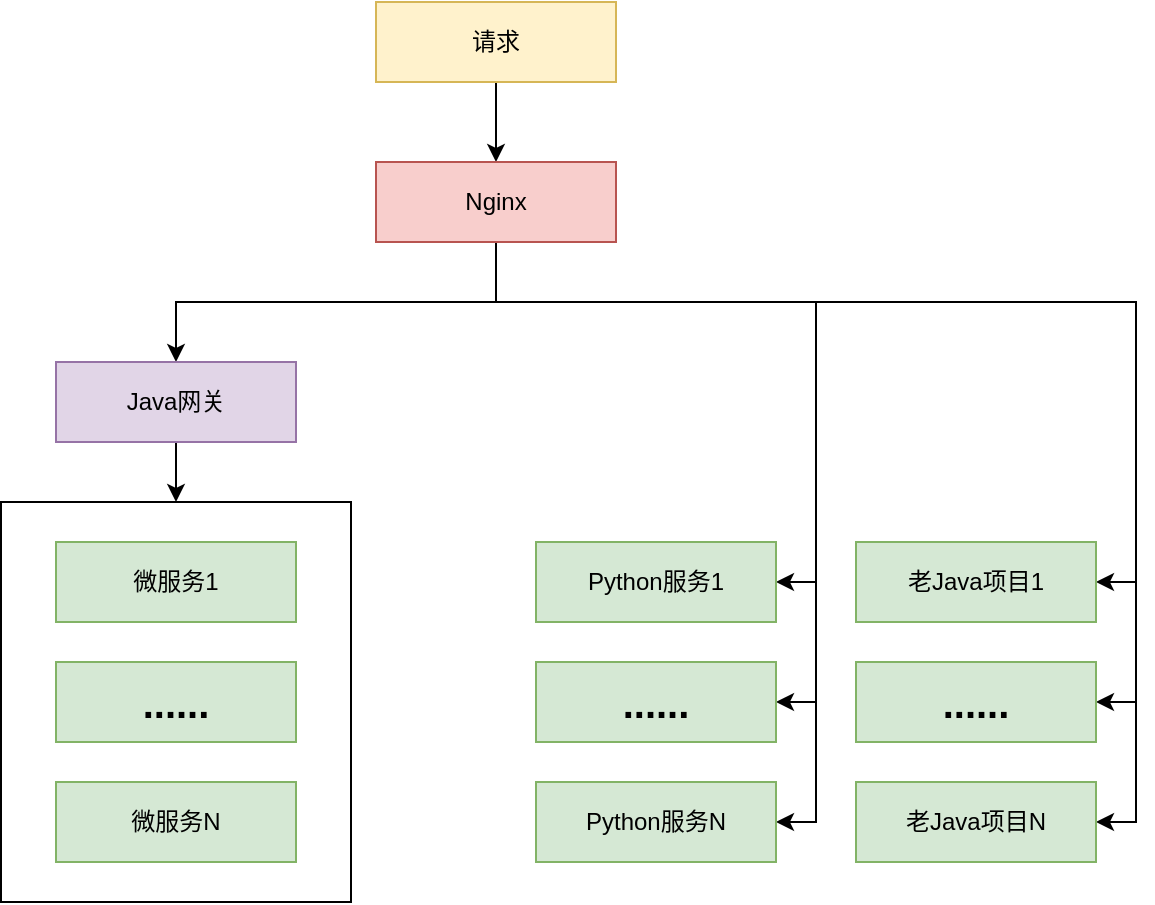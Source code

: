 <mxfile version="21.6.8" type="github">
  <diagram name="第 1 页" id="Ox-66S4YQFCmOr5wddu6">
    <mxGraphModel dx="1434" dy="750" grid="1" gridSize="10" guides="1" tooltips="1" connect="1" arrows="1" fold="1" page="1" pageScale="1" pageWidth="827" pageHeight="1169" math="0" shadow="0">
      <root>
        <mxCell id="0" />
        <mxCell id="1" parent="0" />
        <mxCell id="JA2uaga9YC9C85M-7eiR-14" value="" style="rounded=0;whiteSpace=wrap;html=1;" vertex="1" parent="1">
          <mxGeometry x="132.5" y="400" width="175" height="200" as="geometry" />
        </mxCell>
        <mxCell id="JA2uaga9YC9C85M-7eiR-15" style="edgeStyle=orthogonalEdgeStyle;rounded=0;orthogonalLoop=1;jettySize=auto;html=1;exitX=0.5;exitY=1;exitDx=0;exitDy=0;" edge="1" parent="1" source="JA2uaga9YC9C85M-7eiR-2" target="JA2uaga9YC9C85M-7eiR-3">
          <mxGeometry relative="1" as="geometry" />
        </mxCell>
        <mxCell id="JA2uaga9YC9C85M-7eiR-2" value="请求" style="rounded=0;whiteSpace=wrap;html=1;fillColor=#fff2cc;strokeColor=#d6b656;" vertex="1" parent="1">
          <mxGeometry x="320" y="150" width="120" height="40" as="geometry" />
        </mxCell>
        <mxCell id="JA2uaga9YC9C85M-7eiR-16" style="edgeStyle=orthogonalEdgeStyle;rounded=0;orthogonalLoop=1;jettySize=auto;html=1;exitX=0.5;exitY=1;exitDx=0;exitDy=0;entryX=0.5;entryY=0;entryDx=0;entryDy=0;" edge="1" parent="1" source="JA2uaga9YC9C85M-7eiR-3" target="JA2uaga9YC9C85M-7eiR-4">
          <mxGeometry relative="1" as="geometry" />
        </mxCell>
        <mxCell id="JA2uaga9YC9C85M-7eiR-20" style="edgeStyle=orthogonalEdgeStyle;rounded=0;orthogonalLoop=1;jettySize=auto;html=1;exitX=0.5;exitY=1;exitDx=0;exitDy=0;entryX=1;entryY=0.5;entryDx=0;entryDy=0;" edge="1" parent="1" source="JA2uaga9YC9C85M-7eiR-3" target="JA2uaga9YC9C85M-7eiR-8">
          <mxGeometry relative="1" as="geometry">
            <Array as="points">
              <mxPoint x="380" y="300" />
              <mxPoint x="540" y="300" />
              <mxPoint x="540" y="440" />
            </Array>
          </mxGeometry>
        </mxCell>
        <mxCell id="JA2uaga9YC9C85M-7eiR-21" style="edgeStyle=orthogonalEdgeStyle;rounded=0;orthogonalLoop=1;jettySize=auto;html=1;exitX=0.5;exitY=1;exitDx=0;exitDy=0;entryX=1;entryY=0.5;entryDx=0;entryDy=0;" edge="1" parent="1" source="JA2uaga9YC9C85M-7eiR-3" target="JA2uaga9YC9C85M-7eiR-12">
          <mxGeometry relative="1" as="geometry">
            <Array as="points">
              <mxPoint x="380" y="300" />
              <mxPoint x="540" y="300" />
              <mxPoint x="540" y="500" />
            </Array>
          </mxGeometry>
        </mxCell>
        <mxCell id="JA2uaga9YC9C85M-7eiR-22" style="edgeStyle=orthogonalEdgeStyle;rounded=0;orthogonalLoop=1;jettySize=auto;html=1;exitX=0.5;exitY=1;exitDx=0;exitDy=0;entryX=1;entryY=0.5;entryDx=0;entryDy=0;" edge="1" parent="1" source="JA2uaga9YC9C85M-7eiR-3" target="JA2uaga9YC9C85M-7eiR-9">
          <mxGeometry relative="1" as="geometry">
            <Array as="points">
              <mxPoint x="380" y="300" />
              <mxPoint x="540" y="300" />
              <mxPoint x="540" y="560" />
            </Array>
          </mxGeometry>
        </mxCell>
        <mxCell id="JA2uaga9YC9C85M-7eiR-23" style="edgeStyle=orthogonalEdgeStyle;rounded=0;orthogonalLoop=1;jettySize=auto;html=1;exitX=0.5;exitY=1;exitDx=0;exitDy=0;entryX=1;entryY=0.5;entryDx=0;entryDy=0;" edge="1" parent="1" source="JA2uaga9YC9C85M-7eiR-3" target="JA2uaga9YC9C85M-7eiR-10">
          <mxGeometry relative="1" as="geometry">
            <Array as="points">
              <mxPoint x="380" y="300" />
              <mxPoint x="700" y="300" />
              <mxPoint x="700" y="440" />
            </Array>
          </mxGeometry>
        </mxCell>
        <mxCell id="JA2uaga9YC9C85M-7eiR-24" style="edgeStyle=orthogonalEdgeStyle;rounded=0;orthogonalLoop=1;jettySize=auto;html=1;exitX=0.5;exitY=1;exitDx=0;exitDy=0;entryX=1;entryY=0.5;entryDx=0;entryDy=0;" edge="1" parent="1" source="JA2uaga9YC9C85M-7eiR-3" target="JA2uaga9YC9C85M-7eiR-13">
          <mxGeometry relative="1" as="geometry">
            <Array as="points">
              <mxPoint x="380" y="300" />
              <mxPoint x="700" y="300" />
              <mxPoint x="700" y="500" />
            </Array>
          </mxGeometry>
        </mxCell>
        <mxCell id="JA2uaga9YC9C85M-7eiR-25" style="edgeStyle=orthogonalEdgeStyle;rounded=0;orthogonalLoop=1;jettySize=auto;html=1;exitX=0.5;exitY=1;exitDx=0;exitDy=0;entryX=1;entryY=0.5;entryDx=0;entryDy=0;" edge="1" parent="1" source="JA2uaga9YC9C85M-7eiR-3" target="JA2uaga9YC9C85M-7eiR-11">
          <mxGeometry relative="1" as="geometry">
            <Array as="points">
              <mxPoint x="380" y="300" />
              <mxPoint x="700" y="300" />
              <mxPoint x="700" y="560" />
            </Array>
          </mxGeometry>
        </mxCell>
        <mxCell id="JA2uaga9YC9C85M-7eiR-3" value="Nginx" style="rounded=0;whiteSpace=wrap;html=1;fillColor=#f8cecc;strokeColor=#b85450;" vertex="1" parent="1">
          <mxGeometry x="320" y="230" width="120" height="40" as="geometry" />
        </mxCell>
        <mxCell id="JA2uaga9YC9C85M-7eiR-17" style="edgeStyle=orthogonalEdgeStyle;rounded=0;orthogonalLoop=1;jettySize=auto;html=1;exitX=0.5;exitY=1;exitDx=0;exitDy=0;" edge="1" parent="1" source="JA2uaga9YC9C85M-7eiR-4" target="JA2uaga9YC9C85M-7eiR-14">
          <mxGeometry relative="1" as="geometry" />
        </mxCell>
        <mxCell id="JA2uaga9YC9C85M-7eiR-4" value="Java网关" style="rounded=0;whiteSpace=wrap;html=1;fillColor=#e1d5e7;strokeColor=#9673a6;" vertex="1" parent="1">
          <mxGeometry x="160" y="330" width="120" height="40" as="geometry" />
        </mxCell>
        <mxCell id="JA2uaga9YC9C85M-7eiR-5" value="微服务1" style="rounded=0;whiteSpace=wrap;html=1;fillColor=#d5e8d4;strokeColor=#82b366;" vertex="1" parent="1">
          <mxGeometry x="160" y="420" width="120" height="40" as="geometry" />
        </mxCell>
        <mxCell id="JA2uaga9YC9C85M-7eiR-6" value="微服务N" style="rounded=0;whiteSpace=wrap;html=1;fillColor=#d5e8d4;strokeColor=#82b366;" vertex="1" parent="1">
          <mxGeometry x="160" y="540" width="120" height="40" as="geometry" />
        </mxCell>
        <mxCell id="JA2uaga9YC9C85M-7eiR-7" value="&lt;font style=&quot;font-size: 20px;&quot;&gt;&lt;b&gt;......&lt;/b&gt;&lt;/font&gt;" style="rounded=0;whiteSpace=wrap;html=1;fillColor=#d5e8d4;strokeColor=#82b366;" vertex="1" parent="1">
          <mxGeometry x="160" y="480" width="120" height="40" as="geometry" />
        </mxCell>
        <mxCell id="JA2uaga9YC9C85M-7eiR-8" value="Python服务1" style="rounded=0;whiteSpace=wrap;html=1;fillColor=#d5e8d4;strokeColor=#82b366;" vertex="1" parent="1">
          <mxGeometry x="400" y="420" width="120" height="40" as="geometry" />
        </mxCell>
        <mxCell id="JA2uaga9YC9C85M-7eiR-9" value="Python服务N" style="rounded=0;whiteSpace=wrap;html=1;fillColor=#d5e8d4;strokeColor=#82b366;" vertex="1" parent="1">
          <mxGeometry x="400" y="540" width="120" height="40" as="geometry" />
        </mxCell>
        <mxCell id="JA2uaga9YC9C85M-7eiR-10" value="老Java项目1" style="rounded=0;whiteSpace=wrap;html=1;fillColor=#d5e8d4;strokeColor=#82b366;" vertex="1" parent="1">
          <mxGeometry x="560" y="420" width="120" height="40" as="geometry" />
        </mxCell>
        <mxCell id="JA2uaga9YC9C85M-7eiR-11" value="老Java项目N" style="rounded=0;whiteSpace=wrap;html=1;fillColor=#d5e8d4;strokeColor=#82b366;" vertex="1" parent="1">
          <mxGeometry x="560" y="540" width="120" height="40" as="geometry" />
        </mxCell>
        <mxCell id="JA2uaga9YC9C85M-7eiR-12" value="&lt;font style=&quot;font-size: 20px;&quot;&gt;&lt;b&gt;......&lt;/b&gt;&lt;/font&gt;" style="rounded=0;whiteSpace=wrap;html=1;fillColor=#d5e8d4;strokeColor=#82b366;" vertex="1" parent="1">
          <mxGeometry x="400" y="480" width="120" height="40" as="geometry" />
        </mxCell>
        <mxCell id="JA2uaga9YC9C85M-7eiR-13" value="&lt;font style=&quot;font-size: 20px;&quot;&gt;&lt;b&gt;......&lt;/b&gt;&lt;/font&gt;" style="rounded=0;whiteSpace=wrap;html=1;fillColor=#d5e8d4;strokeColor=#82b366;" vertex="1" parent="1">
          <mxGeometry x="560" y="480" width="120" height="40" as="geometry" />
        </mxCell>
      </root>
    </mxGraphModel>
  </diagram>
</mxfile>

